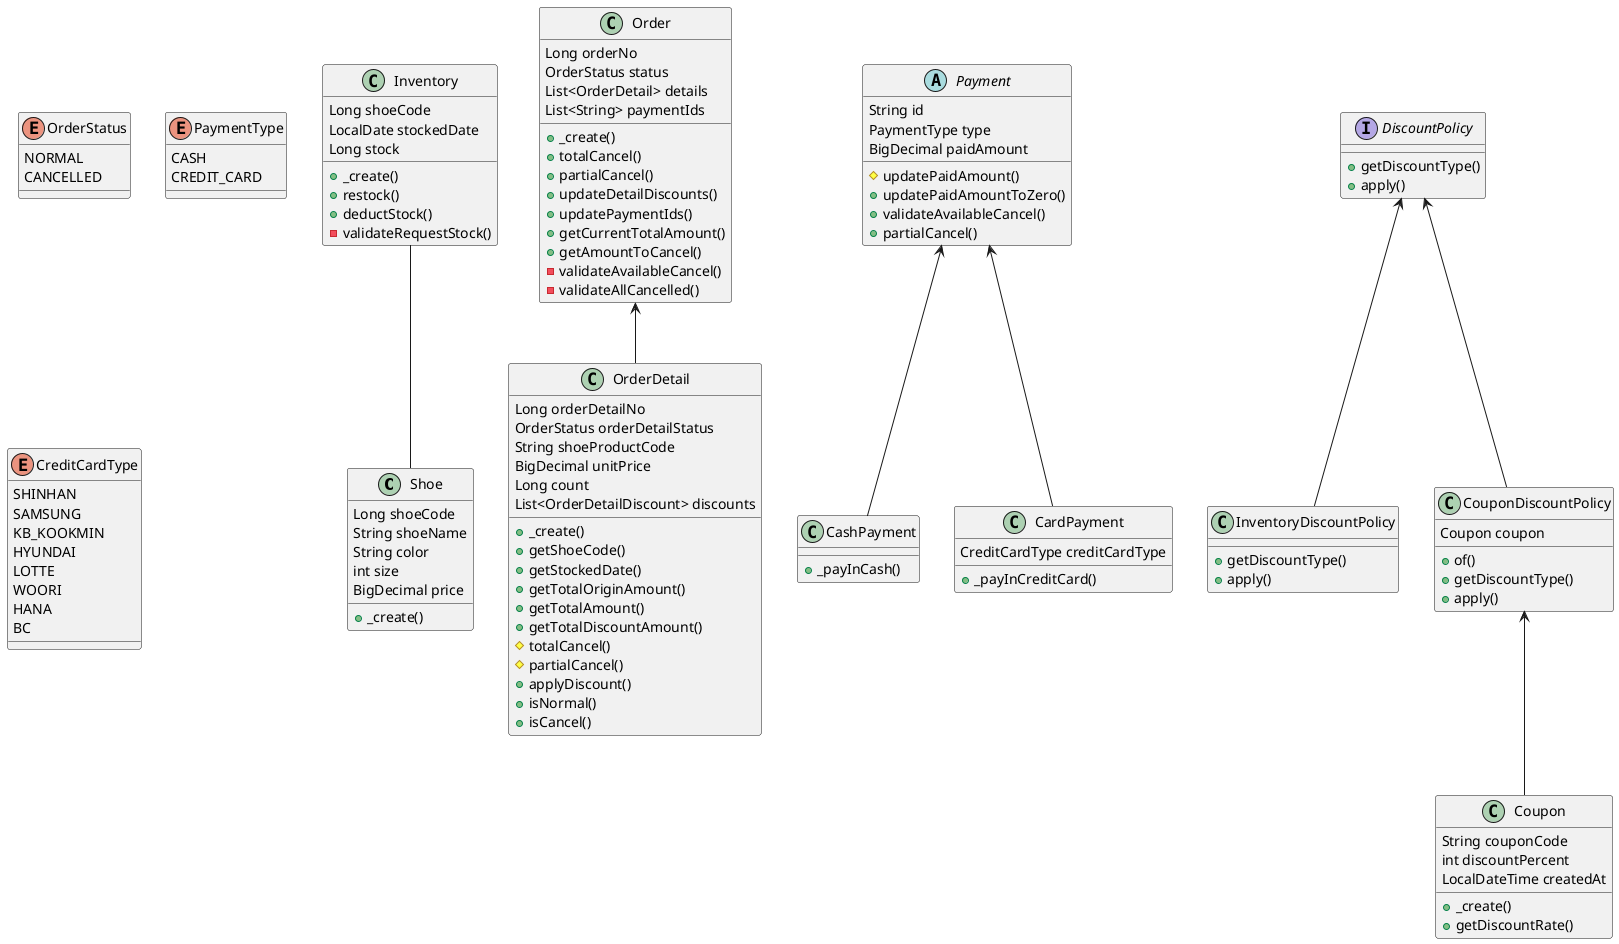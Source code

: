 @startuml

class Shoe {
Long shoeCode
String shoeName
String color
int size
BigDecimal price
+ _create()
}

enum OrderStatus {
NORMAL
CANCELLED
}

class Order {
Long orderNo
OrderStatus status
List<OrderDetail> details
List<String> paymentIds
+ _create()
+ totalCancel()
+ partialCancel()
+ updateDetailDiscounts()
+ updatePaymentIds()
+ getCurrentTotalAmount()
+ getAmountToCancel()
- validateAvailableCancel()
- validateAllCancelled()
}

class OrderDetail {
Long orderDetailNo
OrderStatus orderDetailStatus
String shoeProductCode
BigDecimal unitPrice
Long count
List<OrderDetailDiscount> discounts
+ _create()
+ getShoeCode()
+ getStockedDate()
+ getTotalOriginAmount()
+ getTotalAmount()
+ getTotalDiscountAmount()
# totalCancel()
# partialCancel()
+ applyDiscount()
+ isNormal()
+ isCancel()
}

enum PaymentType {
CASH
CREDIT_CARD
}

enum CreditCardType {
SHINHAN
SAMSUNG
KB_KOOKMIN
HYUNDAI
LOTTE
WOORI
HANA
BC
}

abstract class Payment {
String id
PaymentType type
BigDecimal paidAmount
# updatePaidAmount()
+ updatePaidAmountToZero()
+ validateAvailableCancel()
+ partialCancel()
}

class CashPayment {
+ _payInCash()
}

class CardPayment {
CreditCardType creditCardType
+ _payInCreditCard()
}

class Inventory {
Long shoeCode
LocalDate stockedDate
Long stock
+ _create()
+ restock()
+ deductStock()
- validateRequestStock()
}

interface DiscountPolicy {
+ getDiscountType()
+ apply()
}

class InventoryDiscountPolicy {
+ getDiscountType()
+ apply()
}

class CouponDiscountPolicy {
Coupon coupon
+ of()
+ getDiscountType()
+ apply()
}

class Coupon {
String couponCode
int discountPercent
LocalDateTime createdAt
+ _create()
+ getDiscountRate()
}

Order <-- OrderDetail
Payment <-- CashPayment
Payment <-- CardPayment
Inventory -- Shoe
DiscountPolicy <-- InventoryDiscountPolicy
DiscountPolicy <-- CouponDiscountPolicy
CouponDiscountPolicy <-- Coupon

@enduml